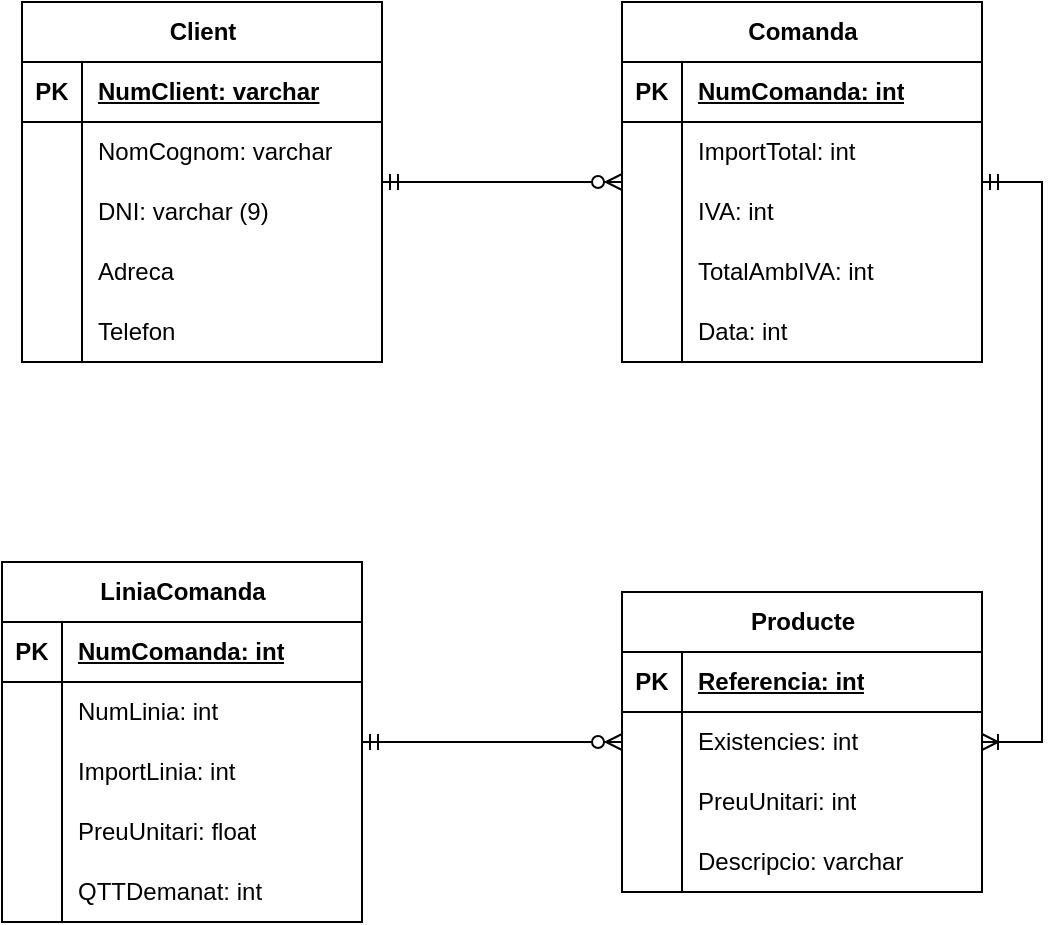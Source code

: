 <mxfile version="24.7.17">
  <diagram name="Page-1" id="aDZev_0iZWUXB-kZ7LbD">
    <mxGraphModel dx="1531" dy="760" grid="1" gridSize="10" guides="1" tooltips="1" connect="1" arrows="1" fold="1" page="1" pageScale="1" pageWidth="850" pageHeight="1100" math="0" shadow="0">
      <root>
        <mxCell id="0" />
        <mxCell id="1" parent="0" />
        <mxCell id="fecBJQ2tqiGi7yeEOcfF-1" value="&lt;div&gt;Client&lt;/div&gt;" style="shape=table;startSize=30;container=1;collapsible=1;childLayout=tableLayout;fixedRows=1;rowLines=0;fontStyle=1;align=center;resizeLast=1;html=1;" vertex="1" parent="1">
          <mxGeometry x="-550" y="300" width="180" height="180" as="geometry" />
        </mxCell>
        <mxCell id="fecBJQ2tqiGi7yeEOcfF-2" value="" style="shape=tableRow;horizontal=0;startSize=0;swimlaneHead=0;swimlaneBody=0;fillColor=none;collapsible=0;dropTarget=0;points=[[0,0.5],[1,0.5]];portConstraint=eastwest;top=0;left=0;right=0;bottom=1;" vertex="1" parent="fecBJQ2tqiGi7yeEOcfF-1">
          <mxGeometry y="30" width="180" height="30" as="geometry" />
        </mxCell>
        <mxCell id="fecBJQ2tqiGi7yeEOcfF-3" value="PK" style="shape=partialRectangle;connectable=0;fillColor=none;top=0;left=0;bottom=0;right=0;fontStyle=1;overflow=hidden;whiteSpace=wrap;html=1;" vertex="1" parent="fecBJQ2tqiGi7yeEOcfF-2">
          <mxGeometry width="30" height="30" as="geometry">
            <mxRectangle width="30" height="30" as="alternateBounds" />
          </mxGeometry>
        </mxCell>
        <mxCell id="fecBJQ2tqiGi7yeEOcfF-4" value="NumClient: varchar" style="shape=partialRectangle;connectable=0;fillColor=none;top=0;left=0;bottom=0;right=0;align=left;spacingLeft=6;fontStyle=5;overflow=hidden;whiteSpace=wrap;html=1;" vertex="1" parent="fecBJQ2tqiGi7yeEOcfF-2">
          <mxGeometry x="30" width="150" height="30" as="geometry">
            <mxRectangle width="150" height="30" as="alternateBounds" />
          </mxGeometry>
        </mxCell>
        <mxCell id="fecBJQ2tqiGi7yeEOcfF-5" value="" style="shape=tableRow;horizontal=0;startSize=0;swimlaneHead=0;swimlaneBody=0;fillColor=none;collapsible=0;dropTarget=0;points=[[0,0.5],[1,0.5]];portConstraint=eastwest;top=0;left=0;right=0;bottom=0;" vertex="1" parent="fecBJQ2tqiGi7yeEOcfF-1">
          <mxGeometry y="60" width="180" height="30" as="geometry" />
        </mxCell>
        <mxCell id="fecBJQ2tqiGi7yeEOcfF-6" value="" style="shape=partialRectangle;connectable=0;fillColor=none;top=0;left=0;bottom=0;right=0;editable=1;overflow=hidden;whiteSpace=wrap;html=1;" vertex="1" parent="fecBJQ2tqiGi7yeEOcfF-5">
          <mxGeometry width="30" height="30" as="geometry">
            <mxRectangle width="30" height="30" as="alternateBounds" />
          </mxGeometry>
        </mxCell>
        <mxCell id="fecBJQ2tqiGi7yeEOcfF-7" value="NomCognom: varchar" style="shape=partialRectangle;connectable=0;fillColor=none;top=0;left=0;bottom=0;right=0;align=left;spacingLeft=6;overflow=hidden;whiteSpace=wrap;html=1;" vertex="1" parent="fecBJQ2tqiGi7yeEOcfF-5">
          <mxGeometry x="30" width="150" height="30" as="geometry">
            <mxRectangle width="150" height="30" as="alternateBounds" />
          </mxGeometry>
        </mxCell>
        <mxCell id="fecBJQ2tqiGi7yeEOcfF-8" value="" style="shape=tableRow;horizontal=0;startSize=0;swimlaneHead=0;swimlaneBody=0;fillColor=none;collapsible=0;dropTarget=0;points=[[0,0.5],[1,0.5]];portConstraint=eastwest;top=0;left=0;right=0;bottom=0;" vertex="1" parent="fecBJQ2tqiGi7yeEOcfF-1">
          <mxGeometry y="90" width="180" height="30" as="geometry" />
        </mxCell>
        <mxCell id="fecBJQ2tqiGi7yeEOcfF-9" value="" style="shape=partialRectangle;connectable=0;fillColor=none;top=0;left=0;bottom=0;right=0;editable=1;overflow=hidden;whiteSpace=wrap;html=1;" vertex="1" parent="fecBJQ2tqiGi7yeEOcfF-8">
          <mxGeometry width="30" height="30" as="geometry">
            <mxRectangle width="30" height="30" as="alternateBounds" />
          </mxGeometry>
        </mxCell>
        <mxCell id="fecBJQ2tqiGi7yeEOcfF-10" value="DNI: varchar (9)" style="shape=partialRectangle;connectable=0;fillColor=none;top=0;left=0;bottom=0;right=0;align=left;spacingLeft=6;overflow=hidden;whiteSpace=wrap;html=1;" vertex="1" parent="fecBJQ2tqiGi7yeEOcfF-8">
          <mxGeometry x="30" width="150" height="30" as="geometry">
            <mxRectangle width="150" height="30" as="alternateBounds" />
          </mxGeometry>
        </mxCell>
        <mxCell id="fecBJQ2tqiGi7yeEOcfF-11" value="" style="shape=tableRow;horizontal=0;startSize=0;swimlaneHead=0;swimlaneBody=0;fillColor=none;collapsible=0;dropTarget=0;points=[[0,0.5],[1,0.5]];portConstraint=eastwest;top=0;left=0;right=0;bottom=0;" vertex="1" parent="fecBJQ2tqiGi7yeEOcfF-1">
          <mxGeometry y="120" width="180" height="30" as="geometry" />
        </mxCell>
        <mxCell id="fecBJQ2tqiGi7yeEOcfF-12" value="" style="shape=partialRectangle;connectable=0;fillColor=none;top=0;left=0;bottom=0;right=0;editable=1;overflow=hidden;whiteSpace=wrap;html=1;" vertex="1" parent="fecBJQ2tqiGi7yeEOcfF-11">
          <mxGeometry width="30" height="30" as="geometry">
            <mxRectangle width="30" height="30" as="alternateBounds" />
          </mxGeometry>
        </mxCell>
        <mxCell id="fecBJQ2tqiGi7yeEOcfF-13" value="Adreca" style="shape=partialRectangle;connectable=0;fillColor=none;top=0;left=0;bottom=0;right=0;align=left;spacingLeft=6;overflow=hidden;whiteSpace=wrap;html=1;" vertex="1" parent="fecBJQ2tqiGi7yeEOcfF-11">
          <mxGeometry x="30" width="150" height="30" as="geometry">
            <mxRectangle width="150" height="30" as="alternateBounds" />
          </mxGeometry>
        </mxCell>
        <mxCell id="fecBJQ2tqiGi7yeEOcfF-14" value="" style="shape=tableRow;horizontal=0;startSize=0;swimlaneHead=0;swimlaneBody=0;fillColor=none;collapsible=0;dropTarget=0;points=[[0,0.5],[1,0.5]];portConstraint=eastwest;top=0;left=0;right=0;bottom=0;" vertex="1" parent="fecBJQ2tqiGi7yeEOcfF-1">
          <mxGeometry y="150" width="180" height="30" as="geometry" />
        </mxCell>
        <mxCell id="fecBJQ2tqiGi7yeEOcfF-15" value="" style="shape=partialRectangle;connectable=0;fillColor=none;top=0;left=0;bottom=0;right=0;editable=1;overflow=hidden;whiteSpace=wrap;html=1;" vertex="1" parent="fecBJQ2tqiGi7yeEOcfF-14">
          <mxGeometry width="30" height="30" as="geometry">
            <mxRectangle width="30" height="30" as="alternateBounds" />
          </mxGeometry>
        </mxCell>
        <mxCell id="fecBJQ2tqiGi7yeEOcfF-16" value="Telefon" style="shape=partialRectangle;connectable=0;fillColor=none;top=0;left=0;bottom=0;right=0;align=left;spacingLeft=6;overflow=hidden;whiteSpace=wrap;html=1;" vertex="1" parent="fecBJQ2tqiGi7yeEOcfF-14">
          <mxGeometry x="30" width="150" height="30" as="geometry">
            <mxRectangle width="150" height="30" as="alternateBounds" />
          </mxGeometry>
        </mxCell>
        <mxCell id="fecBJQ2tqiGi7yeEOcfF-20" value="Comanda" style="shape=table;startSize=30;container=1;collapsible=1;childLayout=tableLayout;fixedRows=1;rowLines=0;fontStyle=1;align=center;resizeLast=1;html=1;" vertex="1" parent="1">
          <mxGeometry x="-250" y="300" width="180" height="180" as="geometry" />
        </mxCell>
        <mxCell id="fecBJQ2tqiGi7yeEOcfF-21" value="" style="shape=tableRow;horizontal=0;startSize=0;swimlaneHead=0;swimlaneBody=0;fillColor=none;collapsible=0;dropTarget=0;points=[[0,0.5],[1,0.5]];portConstraint=eastwest;top=0;left=0;right=0;bottom=1;" vertex="1" parent="fecBJQ2tqiGi7yeEOcfF-20">
          <mxGeometry y="30" width="180" height="30" as="geometry" />
        </mxCell>
        <mxCell id="fecBJQ2tqiGi7yeEOcfF-22" value="PK" style="shape=partialRectangle;connectable=0;fillColor=none;top=0;left=0;bottom=0;right=0;fontStyle=1;overflow=hidden;whiteSpace=wrap;html=1;" vertex="1" parent="fecBJQ2tqiGi7yeEOcfF-21">
          <mxGeometry width="30" height="30" as="geometry">
            <mxRectangle width="30" height="30" as="alternateBounds" />
          </mxGeometry>
        </mxCell>
        <mxCell id="fecBJQ2tqiGi7yeEOcfF-23" value="NumComanda: int" style="shape=partialRectangle;connectable=0;fillColor=none;top=0;left=0;bottom=0;right=0;align=left;spacingLeft=6;fontStyle=5;overflow=hidden;whiteSpace=wrap;html=1;" vertex="1" parent="fecBJQ2tqiGi7yeEOcfF-21">
          <mxGeometry x="30" width="150" height="30" as="geometry">
            <mxRectangle width="150" height="30" as="alternateBounds" />
          </mxGeometry>
        </mxCell>
        <mxCell id="fecBJQ2tqiGi7yeEOcfF-24" value="" style="shape=tableRow;horizontal=0;startSize=0;swimlaneHead=0;swimlaneBody=0;fillColor=none;collapsible=0;dropTarget=0;points=[[0,0.5],[1,0.5]];portConstraint=eastwest;top=0;left=0;right=0;bottom=0;" vertex="1" parent="fecBJQ2tqiGi7yeEOcfF-20">
          <mxGeometry y="60" width="180" height="30" as="geometry" />
        </mxCell>
        <mxCell id="fecBJQ2tqiGi7yeEOcfF-25" value="" style="shape=partialRectangle;connectable=0;fillColor=none;top=0;left=0;bottom=0;right=0;editable=1;overflow=hidden;whiteSpace=wrap;html=1;" vertex="1" parent="fecBJQ2tqiGi7yeEOcfF-24">
          <mxGeometry width="30" height="30" as="geometry">
            <mxRectangle width="30" height="30" as="alternateBounds" />
          </mxGeometry>
        </mxCell>
        <mxCell id="fecBJQ2tqiGi7yeEOcfF-26" value="ImportTotal: int" style="shape=partialRectangle;connectable=0;fillColor=none;top=0;left=0;bottom=0;right=0;align=left;spacingLeft=6;overflow=hidden;whiteSpace=wrap;html=1;" vertex="1" parent="fecBJQ2tqiGi7yeEOcfF-24">
          <mxGeometry x="30" width="150" height="30" as="geometry">
            <mxRectangle width="150" height="30" as="alternateBounds" />
          </mxGeometry>
        </mxCell>
        <mxCell id="fecBJQ2tqiGi7yeEOcfF-27" value="" style="shape=tableRow;horizontal=0;startSize=0;swimlaneHead=0;swimlaneBody=0;fillColor=none;collapsible=0;dropTarget=0;points=[[0,0.5],[1,0.5]];portConstraint=eastwest;top=0;left=0;right=0;bottom=0;" vertex="1" parent="fecBJQ2tqiGi7yeEOcfF-20">
          <mxGeometry y="90" width="180" height="30" as="geometry" />
        </mxCell>
        <mxCell id="fecBJQ2tqiGi7yeEOcfF-28" value="" style="shape=partialRectangle;connectable=0;fillColor=none;top=0;left=0;bottom=0;right=0;editable=1;overflow=hidden;whiteSpace=wrap;html=1;" vertex="1" parent="fecBJQ2tqiGi7yeEOcfF-27">
          <mxGeometry width="30" height="30" as="geometry">
            <mxRectangle width="30" height="30" as="alternateBounds" />
          </mxGeometry>
        </mxCell>
        <mxCell id="fecBJQ2tqiGi7yeEOcfF-29" value="IVA: int" style="shape=partialRectangle;connectable=0;fillColor=none;top=0;left=0;bottom=0;right=0;align=left;spacingLeft=6;overflow=hidden;whiteSpace=wrap;html=1;" vertex="1" parent="fecBJQ2tqiGi7yeEOcfF-27">
          <mxGeometry x="30" width="150" height="30" as="geometry">
            <mxRectangle width="150" height="30" as="alternateBounds" />
          </mxGeometry>
        </mxCell>
        <mxCell id="fecBJQ2tqiGi7yeEOcfF-30" value="" style="shape=tableRow;horizontal=0;startSize=0;swimlaneHead=0;swimlaneBody=0;fillColor=none;collapsible=0;dropTarget=0;points=[[0,0.5],[1,0.5]];portConstraint=eastwest;top=0;left=0;right=0;bottom=0;" vertex="1" parent="fecBJQ2tqiGi7yeEOcfF-20">
          <mxGeometry y="120" width="180" height="30" as="geometry" />
        </mxCell>
        <mxCell id="fecBJQ2tqiGi7yeEOcfF-31" value="" style="shape=partialRectangle;connectable=0;fillColor=none;top=0;left=0;bottom=0;right=0;editable=1;overflow=hidden;whiteSpace=wrap;html=1;" vertex="1" parent="fecBJQ2tqiGi7yeEOcfF-30">
          <mxGeometry width="30" height="30" as="geometry">
            <mxRectangle width="30" height="30" as="alternateBounds" />
          </mxGeometry>
        </mxCell>
        <mxCell id="fecBJQ2tqiGi7yeEOcfF-32" value="TotalAmbIVA: int" style="shape=partialRectangle;connectable=0;fillColor=none;top=0;left=0;bottom=0;right=0;align=left;spacingLeft=6;overflow=hidden;whiteSpace=wrap;html=1;" vertex="1" parent="fecBJQ2tqiGi7yeEOcfF-30">
          <mxGeometry x="30" width="150" height="30" as="geometry">
            <mxRectangle width="150" height="30" as="alternateBounds" />
          </mxGeometry>
        </mxCell>
        <mxCell id="fecBJQ2tqiGi7yeEOcfF-36" value="" style="shape=tableRow;horizontal=0;startSize=0;swimlaneHead=0;swimlaneBody=0;fillColor=none;collapsible=0;dropTarget=0;points=[[0,0.5],[1,0.5]];portConstraint=eastwest;top=0;left=0;right=0;bottom=0;" vertex="1" parent="fecBJQ2tqiGi7yeEOcfF-20">
          <mxGeometry y="150" width="180" height="30" as="geometry" />
        </mxCell>
        <mxCell id="fecBJQ2tqiGi7yeEOcfF-37" value="" style="shape=partialRectangle;connectable=0;fillColor=none;top=0;left=0;bottom=0;right=0;editable=1;overflow=hidden;whiteSpace=wrap;html=1;" vertex="1" parent="fecBJQ2tqiGi7yeEOcfF-36">
          <mxGeometry width="30" height="30" as="geometry">
            <mxRectangle width="30" height="30" as="alternateBounds" />
          </mxGeometry>
        </mxCell>
        <mxCell id="fecBJQ2tqiGi7yeEOcfF-38" value="&lt;div&gt;Data: int&lt;/div&gt;" style="shape=partialRectangle;connectable=0;fillColor=none;top=0;left=0;bottom=0;right=0;align=left;spacingLeft=6;overflow=hidden;whiteSpace=wrap;html=1;" vertex="1" parent="fecBJQ2tqiGi7yeEOcfF-36">
          <mxGeometry x="30" width="150" height="30" as="geometry">
            <mxRectangle width="150" height="30" as="alternateBounds" />
          </mxGeometry>
        </mxCell>
        <mxCell id="fecBJQ2tqiGi7yeEOcfF-39" value="LiniaComanda" style="shape=table;startSize=30;container=1;collapsible=1;childLayout=tableLayout;fixedRows=1;rowLines=0;fontStyle=1;align=center;resizeLast=1;html=1;" vertex="1" parent="1">
          <mxGeometry x="-560" y="580" width="180" height="180" as="geometry" />
        </mxCell>
        <mxCell id="fecBJQ2tqiGi7yeEOcfF-40" value="" style="shape=tableRow;horizontal=0;startSize=0;swimlaneHead=0;swimlaneBody=0;fillColor=none;collapsible=0;dropTarget=0;points=[[0,0.5],[1,0.5]];portConstraint=eastwest;top=0;left=0;right=0;bottom=1;" vertex="1" parent="fecBJQ2tqiGi7yeEOcfF-39">
          <mxGeometry y="30" width="180" height="30" as="geometry" />
        </mxCell>
        <mxCell id="fecBJQ2tqiGi7yeEOcfF-41" value="PK" style="shape=partialRectangle;connectable=0;fillColor=none;top=0;left=0;bottom=0;right=0;fontStyle=1;overflow=hidden;whiteSpace=wrap;html=1;" vertex="1" parent="fecBJQ2tqiGi7yeEOcfF-40">
          <mxGeometry width="30" height="30" as="geometry">
            <mxRectangle width="30" height="30" as="alternateBounds" />
          </mxGeometry>
        </mxCell>
        <mxCell id="fecBJQ2tqiGi7yeEOcfF-42" value="NumComanda: int" style="shape=partialRectangle;connectable=0;fillColor=none;top=0;left=0;bottom=0;right=0;align=left;spacingLeft=6;fontStyle=5;overflow=hidden;whiteSpace=wrap;html=1;" vertex="1" parent="fecBJQ2tqiGi7yeEOcfF-40">
          <mxGeometry x="30" width="150" height="30" as="geometry">
            <mxRectangle width="150" height="30" as="alternateBounds" />
          </mxGeometry>
        </mxCell>
        <mxCell id="fecBJQ2tqiGi7yeEOcfF-43" value="" style="shape=tableRow;horizontal=0;startSize=0;swimlaneHead=0;swimlaneBody=0;fillColor=none;collapsible=0;dropTarget=0;points=[[0,0.5],[1,0.5]];portConstraint=eastwest;top=0;left=0;right=0;bottom=0;" vertex="1" parent="fecBJQ2tqiGi7yeEOcfF-39">
          <mxGeometry y="60" width="180" height="30" as="geometry" />
        </mxCell>
        <mxCell id="fecBJQ2tqiGi7yeEOcfF-44" value="" style="shape=partialRectangle;connectable=0;fillColor=none;top=0;left=0;bottom=0;right=0;editable=1;overflow=hidden;whiteSpace=wrap;html=1;" vertex="1" parent="fecBJQ2tqiGi7yeEOcfF-43">
          <mxGeometry width="30" height="30" as="geometry">
            <mxRectangle width="30" height="30" as="alternateBounds" />
          </mxGeometry>
        </mxCell>
        <mxCell id="fecBJQ2tqiGi7yeEOcfF-45" value="NumLinia: int" style="shape=partialRectangle;connectable=0;fillColor=none;top=0;left=0;bottom=0;right=0;align=left;spacingLeft=6;overflow=hidden;whiteSpace=wrap;html=1;" vertex="1" parent="fecBJQ2tqiGi7yeEOcfF-43">
          <mxGeometry x="30" width="150" height="30" as="geometry">
            <mxRectangle width="150" height="30" as="alternateBounds" />
          </mxGeometry>
        </mxCell>
        <mxCell id="fecBJQ2tqiGi7yeEOcfF-46" value="" style="shape=tableRow;horizontal=0;startSize=0;swimlaneHead=0;swimlaneBody=0;fillColor=none;collapsible=0;dropTarget=0;points=[[0,0.5],[1,0.5]];portConstraint=eastwest;top=0;left=0;right=0;bottom=0;" vertex="1" parent="fecBJQ2tqiGi7yeEOcfF-39">
          <mxGeometry y="90" width="180" height="30" as="geometry" />
        </mxCell>
        <mxCell id="fecBJQ2tqiGi7yeEOcfF-47" value="" style="shape=partialRectangle;connectable=0;fillColor=none;top=0;left=0;bottom=0;right=0;editable=1;overflow=hidden;whiteSpace=wrap;html=1;" vertex="1" parent="fecBJQ2tqiGi7yeEOcfF-46">
          <mxGeometry width="30" height="30" as="geometry">
            <mxRectangle width="30" height="30" as="alternateBounds" />
          </mxGeometry>
        </mxCell>
        <mxCell id="fecBJQ2tqiGi7yeEOcfF-48" value="ImportLinia: int" style="shape=partialRectangle;connectable=0;fillColor=none;top=0;left=0;bottom=0;right=0;align=left;spacingLeft=6;overflow=hidden;whiteSpace=wrap;html=1;" vertex="1" parent="fecBJQ2tqiGi7yeEOcfF-46">
          <mxGeometry x="30" width="150" height="30" as="geometry">
            <mxRectangle width="150" height="30" as="alternateBounds" />
          </mxGeometry>
        </mxCell>
        <mxCell id="fecBJQ2tqiGi7yeEOcfF-49" value="" style="shape=tableRow;horizontal=0;startSize=0;swimlaneHead=0;swimlaneBody=0;fillColor=none;collapsible=0;dropTarget=0;points=[[0,0.5],[1,0.5]];portConstraint=eastwest;top=0;left=0;right=0;bottom=0;" vertex="1" parent="fecBJQ2tqiGi7yeEOcfF-39">
          <mxGeometry y="120" width="180" height="30" as="geometry" />
        </mxCell>
        <mxCell id="fecBJQ2tqiGi7yeEOcfF-50" value="" style="shape=partialRectangle;connectable=0;fillColor=none;top=0;left=0;bottom=0;right=0;editable=1;overflow=hidden;whiteSpace=wrap;html=1;" vertex="1" parent="fecBJQ2tqiGi7yeEOcfF-49">
          <mxGeometry width="30" height="30" as="geometry">
            <mxRectangle width="30" height="30" as="alternateBounds" />
          </mxGeometry>
        </mxCell>
        <mxCell id="fecBJQ2tqiGi7yeEOcfF-51" value="PreuUnitari: float" style="shape=partialRectangle;connectable=0;fillColor=none;top=0;left=0;bottom=0;right=0;align=left;spacingLeft=6;overflow=hidden;whiteSpace=wrap;html=1;" vertex="1" parent="fecBJQ2tqiGi7yeEOcfF-49">
          <mxGeometry x="30" width="150" height="30" as="geometry">
            <mxRectangle width="150" height="30" as="alternateBounds" />
          </mxGeometry>
        </mxCell>
        <mxCell id="fecBJQ2tqiGi7yeEOcfF-68" value="" style="shape=tableRow;horizontal=0;startSize=0;swimlaneHead=0;swimlaneBody=0;fillColor=none;collapsible=0;dropTarget=0;points=[[0,0.5],[1,0.5]];portConstraint=eastwest;top=0;left=0;right=0;bottom=0;" vertex="1" parent="fecBJQ2tqiGi7yeEOcfF-39">
          <mxGeometry y="150" width="180" height="30" as="geometry" />
        </mxCell>
        <mxCell id="fecBJQ2tqiGi7yeEOcfF-69" value="" style="shape=partialRectangle;connectable=0;fillColor=none;top=0;left=0;bottom=0;right=0;editable=1;overflow=hidden;whiteSpace=wrap;html=1;" vertex="1" parent="fecBJQ2tqiGi7yeEOcfF-68">
          <mxGeometry width="30" height="30" as="geometry">
            <mxRectangle width="30" height="30" as="alternateBounds" />
          </mxGeometry>
        </mxCell>
        <mxCell id="fecBJQ2tqiGi7yeEOcfF-70" value="QTTDemanat: int" style="shape=partialRectangle;connectable=0;fillColor=none;top=0;left=0;bottom=0;right=0;align=left;spacingLeft=6;overflow=hidden;whiteSpace=wrap;html=1;" vertex="1" parent="fecBJQ2tqiGi7yeEOcfF-68">
          <mxGeometry x="30" width="150" height="30" as="geometry">
            <mxRectangle width="150" height="30" as="alternateBounds" />
          </mxGeometry>
        </mxCell>
        <mxCell id="fecBJQ2tqiGi7yeEOcfF-71" value="Producte" style="shape=table;startSize=30;container=1;collapsible=1;childLayout=tableLayout;fixedRows=1;rowLines=0;fontStyle=1;align=center;resizeLast=1;html=1;" vertex="1" parent="1">
          <mxGeometry x="-250" y="595" width="180" height="150" as="geometry" />
        </mxCell>
        <mxCell id="fecBJQ2tqiGi7yeEOcfF-72" value="" style="shape=tableRow;horizontal=0;startSize=0;swimlaneHead=0;swimlaneBody=0;fillColor=none;collapsible=0;dropTarget=0;points=[[0,0.5],[1,0.5]];portConstraint=eastwest;top=0;left=0;right=0;bottom=1;" vertex="1" parent="fecBJQ2tqiGi7yeEOcfF-71">
          <mxGeometry y="30" width="180" height="30" as="geometry" />
        </mxCell>
        <mxCell id="fecBJQ2tqiGi7yeEOcfF-73" value="PK" style="shape=partialRectangle;connectable=0;fillColor=none;top=0;left=0;bottom=0;right=0;fontStyle=1;overflow=hidden;whiteSpace=wrap;html=1;" vertex="1" parent="fecBJQ2tqiGi7yeEOcfF-72">
          <mxGeometry width="30" height="30" as="geometry">
            <mxRectangle width="30" height="30" as="alternateBounds" />
          </mxGeometry>
        </mxCell>
        <mxCell id="fecBJQ2tqiGi7yeEOcfF-74" value="Referencia: int" style="shape=partialRectangle;connectable=0;fillColor=none;top=0;left=0;bottom=0;right=0;align=left;spacingLeft=6;fontStyle=5;overflow=hidden;whiteSpace=wrap;html=1;" vertex="1" parent="fecBJQ2tqiGi7yeEOcfF-72">
          <mxGeometry x="30" width="150" height="30" as="geometry">
            <mxRectangle width="150" height="30" as="alternateBounds" />
          </mxGeometry>
        </mxCell>
        <mxCell id="fecBJQ2tqiGi7yeEOcfF-75" value="" style="shape=tableRow;horizontal=0;startSize=0;swimlaneHead=0;swimlaneBody=0;fillColor=none;collapsible=0;dropTarget=0;points=[[0,0.5],[1,0.5]];portConstraint=eastwest;top=0;left=0;right=0;bottom=0;" vertex="1" parent="fecBJQ2tqiGi7yeEOcfF-71">
          <mxGeometry y="60" width="180" height="30" as="geometry" />
        </mxCell>
        <mxCell id="fecBJQ2tqiGi7yeEOcfF-76" value="" style="shape=partialRectangle;connectable=0;fillColor=none;top=0;left=0;bottom=0;right=0;editable=1;overflow=hidden;whiteSpace=wrap;html=1;" vertex="1" parent="fecBJQ2tqiGi7yeEOcfF-75">
          <mxGeometry width="30" height="30" as="geometry">
            <mxRectangle width="30" height="30" as="alternateBounds" />
          </mxGeometry>
        </mxCell>
        <mxCell id="fecBJQ2tqiGi7yeEOcfF-77" value="Existencies: int" style="shape=partialRectangle;connectable=0;fillColor=none;top=0;left=0;bottom=0;right=0;align=left;spacingLeft=6;overflow=hidden;whiteSpace=wrap;html=1;" vertex="1" parent="fecBJQ2tqiGi7yeEOcfF-75">
          <mxGeometry x="30" width="150" height="30" as="geometry">
            <mxRectangle width="150" height="30" as="alternateBounds" />
          </mxGeometry>
        </mxCell>
        <mxCell id="fecBJQ2tqiGi7yeEOcfF-78" value="" style="shape=tableRow;horizontal=0;startSize=0;swimlaneHead=0;swimlaneBody=0;fillColor=none;collapsible=0;dropTarget=0;points=[[0,0.5],[1,0.5]];portConstraint=eastwest;top=0;left=0;right=0;bottom=0;" vertex="1" parent="fecBJQ2tqiGi7yeEOcfF-71">
          <mxGeometry y="90" width="180" height="30" as="geometry" />
        </mxCell>
        <mxCell id="fecBJQ2tqiGi7yeEOcfF-79" value="" style="shape=partialRectangle;connectable=0;fillColor=none;top=0;left=0;bottom=0;right=0;editable=1;overflow=hidden;whiteSpace=wrap;html=1;" vertex="1" parent="fecBJQ2tqiGi7yeEOcfF-78">
          <mxGeometry width="30" height="30" as="geometry">
            <mxRectangle width="30" height="30" as="alternateBounds" />
          </mxGeometry>
        </mxCell>
        <mxCell id="fecBJQ2tqiGi7yeEOcfF-80" value="PreuUnitari: int" style="shape=partialRectangle;connectable=0;fillColor=none;top=0;left=0;bottom=0;right=0;align=left;spacingLeft=6;overflow=hidden;whiteSpace=wrap;html=1;" vertex="1" parent="fecBJQ2tqiGi7yeEOcfF-78">
          <mxGeometry x="30" width="150" height="30" as="geometry">
            <mxRectangle width="150" height="30" as="alternateBounds" />
          </mxGeometry>
        </mxCell>
        <mxCell id="fecBJQ2tqiGi7yeEOcfF-81" value="" style="shape=tableRow;horizontal=0;startSize=0;swimlaneHead=0;swimlaneBody=0;fillColor=none;collapsible=0;dropTarget=0;points=[[0,0.5],[1,0.5]];portConstraint=eastwest;top=0;left=0;right=0;bottom=0;" vertex="1" parent="fecBJQ2tqiGi7yeEOcfF-71">
          <mxGeometry y="120" width="180" height="30" as="geometry" />
        </mxCell>
        <mxCell id="fecBJQ2tqiGi7yeEOcfF-82" value="" style="shape=partialRectangle;connectable=0;fillColor=none;top=0;left=0;bottom=0;right=0;editable=1;overflow=hidden;whiteSpace=wrap;html=1;" vertex="1" parent="fecBJQ2tqiGi7yeEOcfF-81">
          <mxGeometry width="30" height="30" as="geometry">
            <mxRectangle width="30" height="30" as="alternateBounds" />
          </mxGeometry>
        </mxCell>
        <mxCell id="fecBJQ2tqiGi7yeEOcfF-83" value="Descripcio: varchar" style="shape=partialRectangle;connectable=0;fillColor=none;top=0;left=0;bottom=0;right=0;align=left;spacingLeft=6;overflow=hidden;whiteSpace=wrap;html=1;" vertex="1" parent="fecBJQ2tqiGi7yeEOcfF-81">
          <mxGeometry x="30" width="150" height="30" as="geometry">
            <mxRectangle width="150" height="30" as="alternateBounds" />
          </mxGeometry>
        </mxCell>
        <mxCell id="fecBJQ2tqiGi7yeEOcfF-87" value="" style="edgeStyle=entityRelationEdgeStyle;fontSize=12;html=1;endArrow=ERzeroToMany;startArrow=ERmandOne;rounded=0;" edge="1" parent="1" source="fecBJQ2tqiGi7yeEOcfF-1" target="fecBJQ2tqiGi7yeEOcfF-20">
          <mxGeometry width="100" height="100" relative="1" as="geometry">
            <mxPoint x="-320" y="540" as="sourcePoint" />
            <mxPoint x="-220" y="440" as="targetPoint" />
          </mxGeometry>
        </mxCell>
        <mxCell id="fecBJQ2tqiGi7yeEOcfF-88" value="" style="edgeStyle=entityRelationEdgeStyle;fontSize=12;html=1;endArrow=ERoneToMany;startArrow=ERmandOne;rounded=0;" edge="1" parent="1" source="fecBJQ2tqiGi7yeEOcfF-20" target="fecBJQ2tqiGi7yeEOcfF-71">
          <mxGeometry width="100" height="100" relative="1" as="geometry">
            <mxPoint x="-330" y="610" as="sourcePoint" />
            <mxPoint x="-230" y="510" as="targetPoint" />
          </mxGeometry>
        </mxCell>
        <mxCell id="fecBJQ2tqiGi7yeEOcfF-89" value="" style="edgeStyle=entityRelationEdgeStyle;fontSize=12;html=1;endArrow=ERzeroToMany;startArrow=ERmandOne;rounded=0;" edge="1" parent="1" source="fecBJQ2tqiGi7yeEOcfF-39" target="fecBJQ2tqiGi7yeEOcfF-71">
          <mxGeometry width="100" height="100" relative="1" as="geometry">
            <mxPoint x="-320" y="540" as="sourcePoint" />
            <mxPoint x="-220" y="440" as="targetPoint" />
          </mxGeometry>
        </mxCell>
      </root>
    </mxGraphModel>
  </diagram>
</mxfile>
